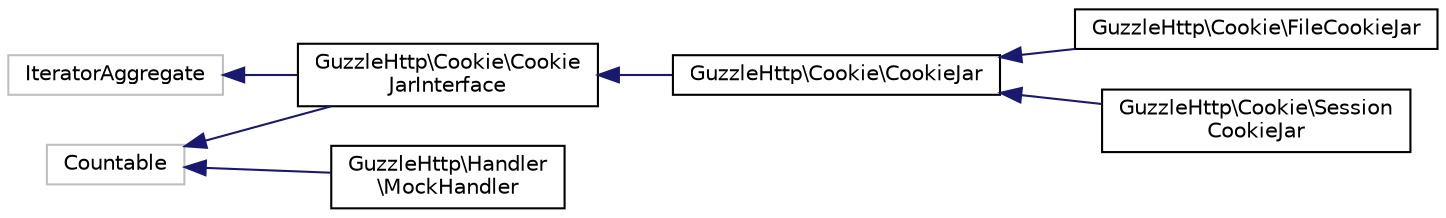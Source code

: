 digraph "Graphical Class Hierarchy"
{
  edge [fontname="Helvetica",fontsize="10",labelfontname="Helvetica",labelfontsize="10"];
  node [fontname="Helvetica",fontsize="10",shape=record];
  rankdir="LR";
  Node69 [label="Countable",height=0.2,width=0.4,color="grey75", fillcolor="white", style="filled"];
  Node69 -> Node0 [dir="back",color="midnightblue",fontsize="10",style="solid",fontname="Helvetica"];
  Node0 [label="GuzzleHttp\\Cookie\\Cookie\lJarInterface",height=0.2,width=0.4,color="black", fillcolor="white", style="filled",URL="$interfaceGuzzleHttp_1_1Cookie_1_1CookieJarInterface.html"];
  Node0 -> Node1 [dir="back",color="midnightblue",fontsize="10",style="solid",fontname="Helvetica"];
  Node1 [label="GuzzleHttp\\Cookie\\CookieJar",height=0.2,width=0.4,color="black", fillcolor="white", style="filled",URL="$classGuzzleHttp_1_1Cookie_1_1CookieJar.html"];
  Node1 -> Node2 [dir="back",color="midnightblue",fontsize="10",style="solid",fontname="Helvetica"];
  Node2 [label="GuzzleHttp\\Cookie\\FileCookieJar",height=0.2,width=0.4,color="black", fillcolor="white", style="filled",URL="$classGuzzleHttp_1_1Cookie_1_1FileCookieJar.html"];
  Node1 -> Node3 [dir="back",color="midnightblue",fontsize="10",style="solid",fontname="Helvetica"];
  Node3 [label="GuzzleHttp\\Cookie\\Session\lCookieJar",height=0.2,width=0.4,color="black", fillcolor="white", style="filled",URL="$classGuzzleHttp_1_1Cookie_1_1SessionCookieJar.html"];
  Node69 -> Node70 [dir="back",color="midnightblue",fontsize="10",style="solid",fontname="Helvetica"];
  Node70 [label="GuzzleHttp\\Handler\l\\MockHandler",height=0.2,width=0.4,color="black", fillcolor="white", style="filled",URL="$classGuzzleHttp_1_1Handler_1_1MockHandler.html"];
  Node49 [label="IteratorAggregate",height=0.2,width=0.4,color="grey75", fillcolor="white", style="filled"];
  Node49 -> Node0 [dir="back",color="midnightblue",fontsize="10",style="solid",fontname="Helvetica"];
}

